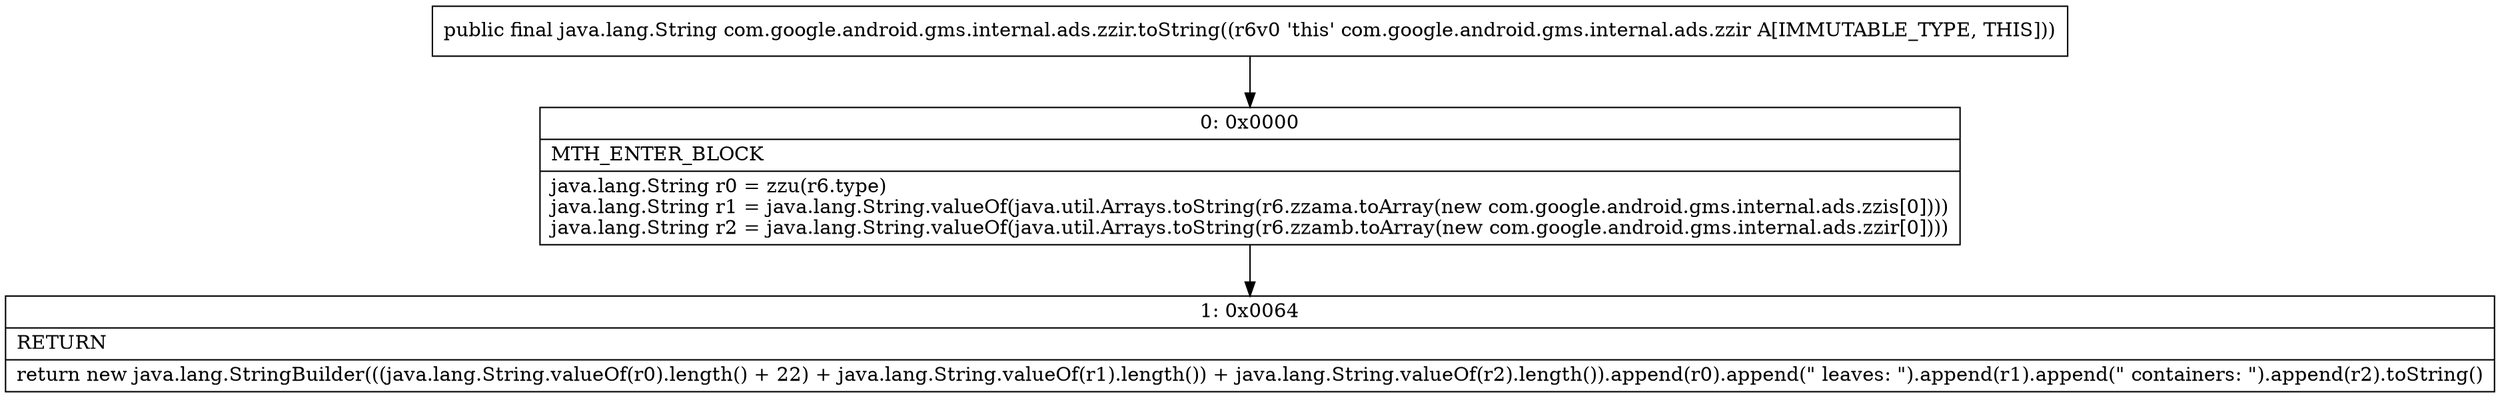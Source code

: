 digraph "CFG forcom.google.android.gms.internal.ads.zzir.toString()Ljava\/lang\/String;" {
Node_0 [shape=record,label="{0\:\ 0x0000|MTH_ENTER_BLOCK\l|java.lang.String r0 = zzu(r6.type)\ljava.lang.String r1 = java.lang.String.valueOf(java.util.Arrays.toString(r6.zzama.toArray(new com.google.android.gms.internal.ads.zzis[0])))\ljava.lang.String r2 = java.lang.String.valueOf(java.util.Arrays.toString(r6.zzamb.toArray(new com.google.android.gms.internal.ads.zzir[0])))\l}"];
Node_1 [shape=record,label="{1\:\ 0x0064|RETURN\l|return new java.lang.StringBuilder(((java.lang.String.valueOf(r0).length() + 22) + java.lang.String.valueOf(r1).length()) + java.lang.String.valueOf(r2).length()).append(r0).append(\" leaves: \").append(r1).append(\" containers: \").append(r2).toString()\l}"];
MethodNode[shape=record,label="{public final java.lang.String com.google.android.gms.internal.ads.zzir.toString((r6v0 'this' com.google.android.gms.internal.ads.zzir A[IMMUTABLE_TYPE, THIS])) }"];
MethodNode -> Node_0;
Node_0 -> Node_1;
}

